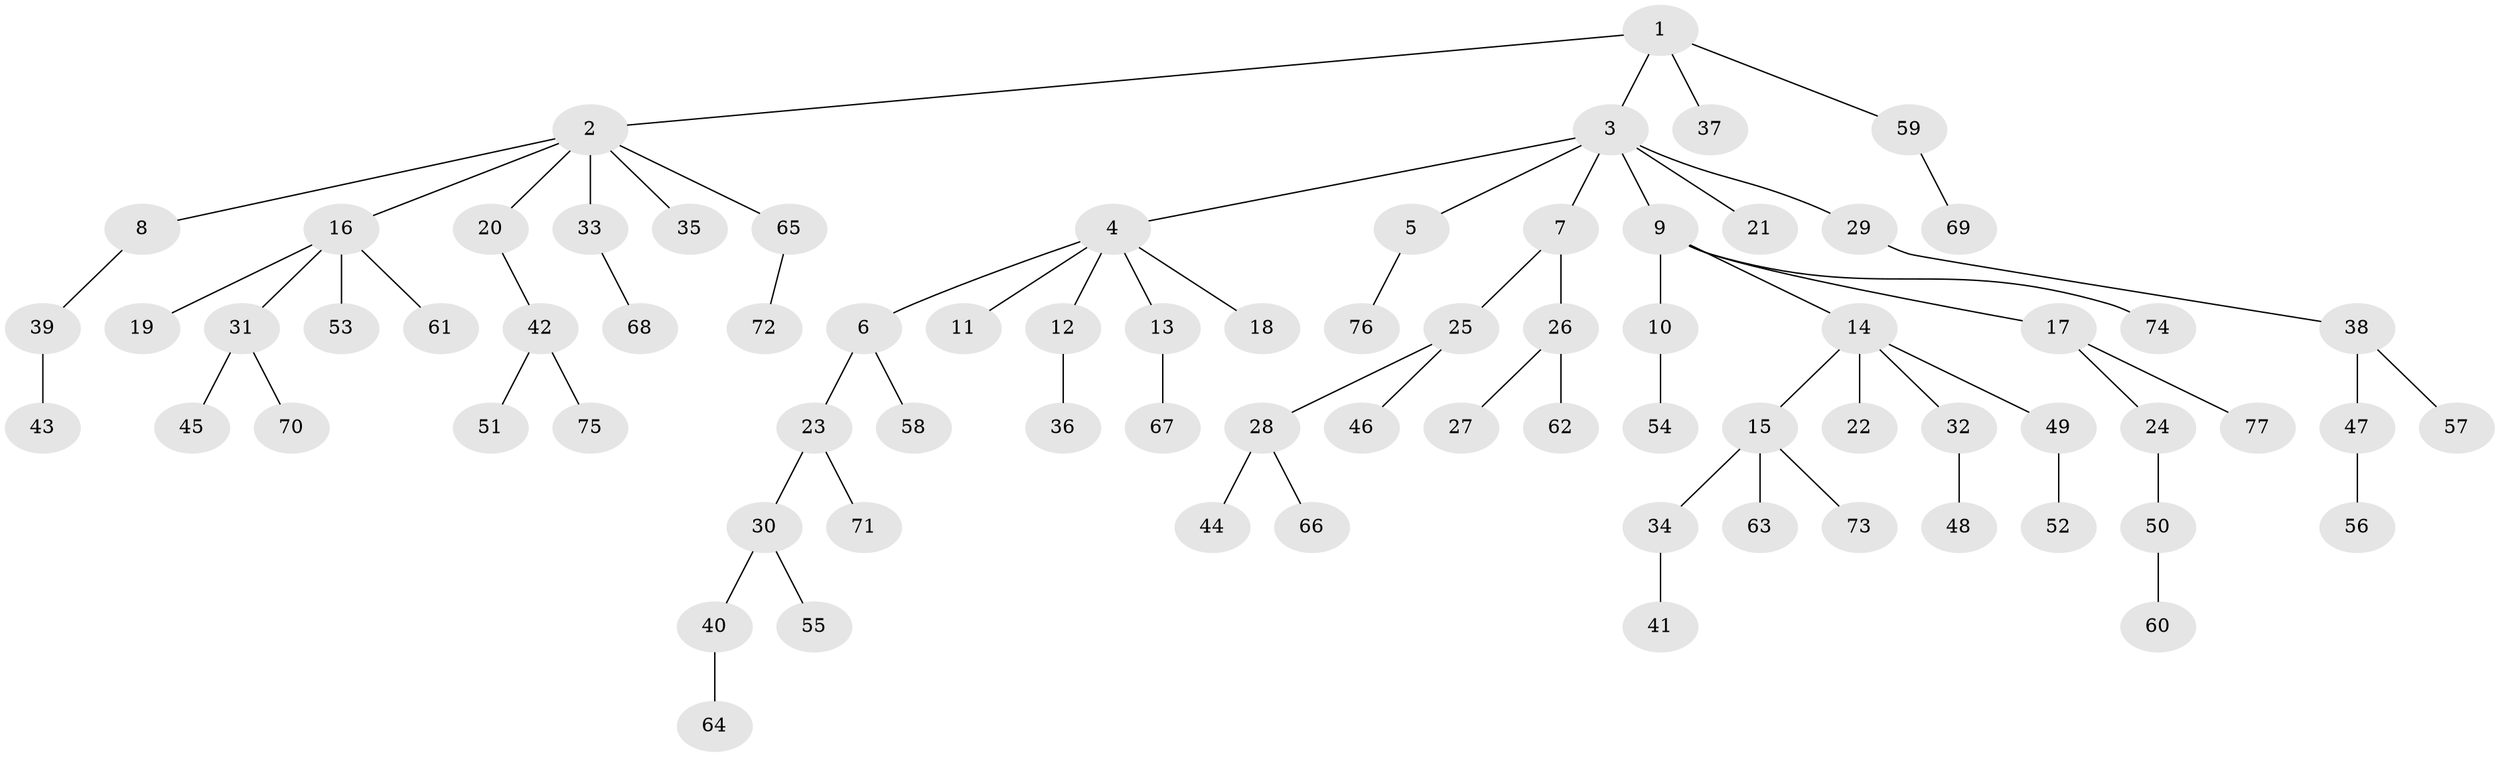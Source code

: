 // Generated by graph-tools (version 1.1) at 2025/53/03/09/25 04:53:15]
// undirected, 77 vertices, 76 edges
graph export_dot {
graph [start="1"]
  node [color=gray90,style=filled];
  1;
  2;
  3;
  4;
  5;
  6;
  7;
  8;
  9;
  10;
  11;
  12;
  13;
  14;
  15;
  16;
  17;
  18;
  19;
  20;
  21;
  22;
  23;
  24;
  25;
  26;
  27;
  28;
  29;
  30;
  31;
  32;
  33;
  34;
  35;
  36;
  37;
  38;
  39;
  40;
  41;
  42;
  43;
  44;
  45;
  46;
  47;
  48;
  49;
  50;
  51;
  52;
  53;
  54;
  55;
  56;
  57;
  58;
  59;
  60;
  61;
  62;
  63;
  64;
  65;
  66;
  67;
  68;
  69;
  70;
  71;
  72;
  73;
  74;
  75;
  76;
  77;
  1 -- 2;
  1 -- 3;
  1 -- 37;
  1 -- 59;
  2 -- 8;
  2 -- 16;
  2 -- 20;
  2 -- 33;
  2 -- 35;
  2 -- 65;
  3 -- 4;
  3 -- 5;
  3 -- 7;
  3 -- 9;
  3 -- 21;
  3 -- 29;
  4 -- 6;
  4 -- 11;
  4 -- 12;
  4 -- 13;
  4 -- 18;
  5 -- 76;
  6 -- 23;
  6 -- 58;
  7 -- 25;
  7 -- 26;
  8 -- 39;
  9 -- 10;
  9 -- 14;
  9 -- 17;
  9 -- 74;
  10 -- 54;
  12 -- 36;
  13 -- 67;
  14 -- 15;
  14 -- 22;
  14 -- 32;
  14 -- 49;
  15 -- 34;
  15 -- 63;
  15 -- 73;
  16 -- 19;
  16 -- 31;
  16 -- 53;
  16 -- 61;
  17 -- 24;
  17 -- 77;
  20 -- 42;
  23 -- 30;
  23 -- 71;
  24 -- 50;
  25 -- 28;
  25 -- 46;
  26 -- 27;
  26 -- 62;
  28 -- 44;
  28 -- 66;
  29 -- 38;
  30 -- 40;
  30 -- 55;
  31 -- 45;
  31 -- 70;
  32 -- 48;
  33 -- 68;
  34 -- 41;
  38 -- 47;
  38 -- 57;
  39 -- 43;
  40 -- 64;
  42 -- 51;
  42 -- 75;
  47 -- 56;
  49 -- 52;
  50 -- 60;
  59 -- 69;
  65 -- 72;
}
